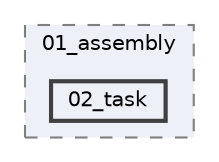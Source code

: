digraph "/home/runner/work/machine-learning-compilers/machine-learning-compilers/src/submissions/01_assembly/02_task"
{
 // LATEX_PDF_SIZE
  bgcolor="transparent";
  edge [fontname=Helvetica,fontsize=10,labelfontname=Helvetica,labelfontsize=10];
  node [fontname=Helvetica,fontsize=10,shape=box,height=0.2,width=0.4];
  compound=true
  subgraph clusterdir_4943c33995f7629dbe8d56e3fd3c66f7 {
    graph [ bgcolor="#edf0f7", pencolor="grey50", label="01_assembly", fontname=Helvetica,fontsize=10 style="filled,dashed", URL="dir_4943c33995f7629dbe8d56e3fd3c66f7.html",tooltip=""]
  dir_b97bd775aad0ea181b9f8bd99e5bd4d3 [label="02_task", fillcolor="#edf0f7", color="grey25", style="filled,bold", URL="dir_b97bd775aad0ea181b9f8bd99e5bd4d3.html",tooltip=""];
  }
}
